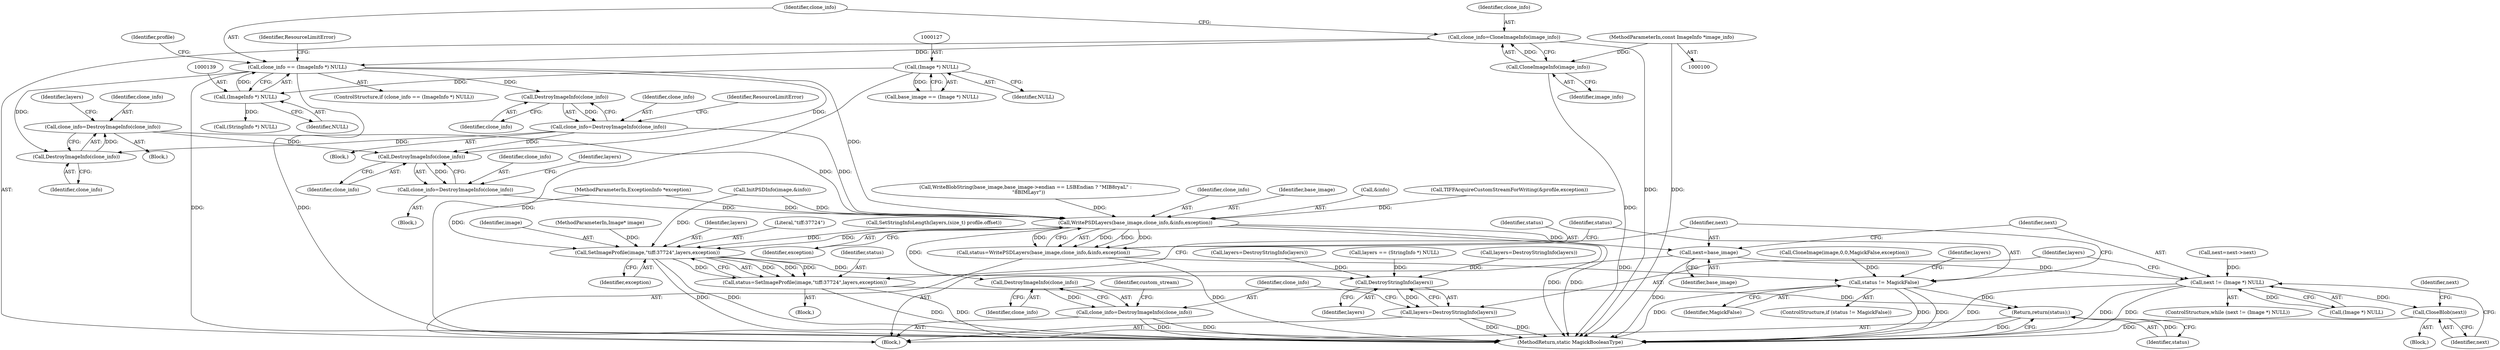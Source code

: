 digraph "0_ImageMagick_256825d4eb33dc301496710d15cf5a7ae924088b@pointer" {
"1000213" [label="(Call,clone_info=DestroyImageInfo(clone_info))"];
"1000215" [label="(Call,DestroyImageInfo(clone_info))"];
"1000136" [label="(Call,clone_info == (ImageInfo *) NULL)"];
"1000131" [label="(Call,clone_info=CloneImageInfo(image_info))"];
"1000133" [label="(Call,CloneImageInfo(image_info))"];
"1000102" [label="(MethodParameterIn,const ImageInfo *image_info)"];
"1000138" [label="(Call,(ImageInfo *) NULL)"];
"1000126" [label="(Call,(Image *) NULL)"];
"1000174" [label="(Call,clone_info=DestroyImageInfo(clone_info))"];
"1000176" [label="(Call,DestroyImageInfo(clone_info))"];
"1000246" [label="(Call,DestroyImageInfo(clone_info))"];
"1000244" [label="(Call,clone_info=DestroyImageInfo(clone_info))"];
"1000314" [label="(Call,WritePSDLayers(base_image,clone_info,&info,exception))"];
"1000312" [label="(Call,status=WritePSDLayers(base_image,clone_info,&info,exception))"];
"1000321" [label="(Call,status != MagickFalse)"];
"1000368" [label="(Return,return(status);)"];
"1000334" [label="(Call,SetImageProfile(image,\"tiff:37724\",layers,exception))"];
"1000332" [label="(Call,status=SetImageProfile(image,\"tiff:37724\",layers,exception))"];
"1000358" [label="(Call,DestroyStringInfo(layers))"];
"1000356" [label="(Call,layers=DestroyStringInfo(layers))"];
"1000339" [label="(Call,next=base_image)"];
"1000343" [label="(Call,next != (Image *) NULL)"];
"1000349" [label="(Call,CloseBlob(next))"];
"1000362" [label="(Call,DestroyImageInfo(clone_info))"];
"1000360" [label="(Call,clone_info=DestroyImageInfo(clone_info))"];
"1000126" [label="(Call,(Image *) NULL)"];
"1000342" [label="(ControlStructure,while (next != (Image *) NULL))"];
"1000131" [label="(Call,clone_info=CloneImageInfo(image_info))"];
"1000360" [label="(Call,clone_info=DestroyImageInfo(clone_info))"];
"1000340" [label="(Identifier,next)"];
"1000239" [label="(Block,)"];
"1000166" [label="(Call,(StringInfo *) NULL)"];
"1000362" [label="(Call,DestroyImageInfo(clone_info))"];
"1000176" [label="(Call,DestroyImageInfo(clone_info))"];
"1000314" [label="(Call,WritePSDLayers(base_image,clone_info,&info,exception))"];
"1000218" [label="(Identifier,layers)"];
"1000138" [label="(Call,(ImageInfo *) NULL)"];
"1000358" [label="(Call,DestroyStringInfo(layers))"];
"1000323" [label="(Identifier,MagickFalse)"];
"1000134" [label="(Identifier,image_info)"];
"1000359" [label="(Identifier,layers)"];
"1000302" [label="(Call,WriteBlobString(base_image,base_image->endian == LSBEndian ? \"MIB8ryaL\" :\n    \"8BIMLayr\"))"];
"1000337" [label="(Identifier,layers)"];
"1000287" [label="(Call,InitPSDInfo(image,&info))"];
"1000343" [label="(Call,next != (Image *) NULL)"];
"1000334" [label="(Call,SetImageProfile(image,\"tiff:37724\",layers,exception))"];
"1000336" [label="(Literal,\"tiff:37724\")"];
"1000244" [label="(Call,clone_info=DestroyImageInfo(clone_info))"];
"1000321" [label="(Call,status != MagickFalse)"];
"1000325" [label="(Call,SetStringInfoLength(layers,(size_t) profile.offset))"];
"1000217" [label="(Call,layers=DestroyStringInfo(layers))"];
"1000177" [label="(Identifier,clone_info)"];
"1000213" [label="(Call,clone_info=DestroyImageInfo(clone_info))"];
"1000349" [label="(Call,CloseBlob(next))"];
"1000332" [label="(Call,status=SetImageProfile(image,\"tiff:37724\",layers,exception))"];
"1000313" [label="(Identifier,status)"];
"1000316" [label="(Identifier,clone_info)"];
"1000169" [label="(Block,)"];
"1000216" [label="(Identifier,clone_info)"];
"1000351" [label="(Call,next=next->next)"];
"1000369" [label="(Identifier,status)"];
"1000247" [label="(Identifier,clone_info)"];
"1000335" [label="(Identifier,image)"];
"1000348" [label="(Block,)"];
"1000175" [label="(Identifier,clone_info)"];
"1000142" [label="(Identifier,ResourceLimitError)"];
"1000322" [label="(Identifier,status)"];
"1000245" [label="(Identifier,clone_info)"];
"1000135" [label="(ControlStructure,if (clone_info == (ImageInfo *) NULL))"];
"1000370" [label="(MethodReturn,static MagickBooleanType)"];
"1000248" [label="(Call,layers=DestroyStringInfo(layers))"];
"1000350" [label="(Identifier,next)"];
"1000174" [label="(Call,clone_info=DestroyImageInfo(clone_info))"];
"1000315" [label="(Identifier,base_image)"];
"1000344" [label="(Identifier,next)"];
"1000246" [label="(Call,DestroyImageInfo(clone_info))"];
"1000128" [label="(Identifier,NULL)"];
"1000179" [label="(Identifier,ResourceLimitError)"];
"1000149" [label="(Identifier,profile)"];
"1000341" [label="(Identifier,base_image)"];
"1000339" [label="(Call,next=base_image)"];
"1000333" [label="(Identifier,status)"];
"1000317" [label="(Call,&info)"];
"1000319" [label="(Identifier,exception)"];
"1000368" [label="(Return,return(status);)"];
"1000312" [label="(Call,status=WritePSDLayers(base_image,clone_info,&info,exception))"];
"1000324" [label="(Block,)"];
"1000101" [label="(MethodParameterIn,Image* image)"];
"1000140" [label="(Identifier,NULL)"];
"1000345" [label="(Call,(Image *) NULL)"];
"1000198" [label="(Call,TIFFAcquireCustomStreamForWriting(&profile,exception))"];
"1000215" [label="(Call,DestroyImageInfo(clone_info))"];
"1000104" [label="(MethodParameterIn,ExceptionInfo *exception)"];
"1000249" [label="(Identifier,layers)"];
"1000352" [label="(Identifier,next)"];
"1000363" [label="(Identifier,clone_info)"];
"1000357" [label="(Identifier,layers)"];
"1000356" [label="(Call,layers=DestroyStringInfo(layers))"];
"1000124" [label="(Call,base_image == (Image *) NULL)"];
"1000365" [label="(Identifier,custom_stream)"];
"1000136" [label="(Call,clone_info == (ImageInfo *) NULL)"];
"1000164" [label="(Call,layers == (StringInfo *) NULL)"];
"1000338" [label="(Identifier,exception)"];
"1000208" [label="(Block,)"];
"1000137" [label="(Identifier,clone_info)"];
"1000132" [label="(Identifier,clone_info)"];
"1000214" [label="(Identifier,clone_info)"];
"1000102" [label="(MethodParameterIn,const ImageInfo *image_info)"];
"1000320" [label="(ControlStructure,if (status != MagickFalse))"];
"1000133" [label="(Call,CloneImageInfo(image_info))"];
"1000105" [label="(Block,)"];
"1000117" [label="(Call,CloneImage(image,0,0,MagickFalse,exception))"];
"1000361" [label="(Identifier,clone_info)"];
"1000326" [label="(Identifier,layers)"];
"1000213" -> "1000208"  [label="AST: "];
"1000213" -> "1000215"  [label="CFG: "];
"1000214" -> "1000213"  [label="AST: "];
"1000215" -> "1000213"  [label="AST: "];
"1000218" -> "1000213"  [label="CFG: "];
"1000215" -> "1000213"  [label="DDG: "];
"1000213" -> "1000246"  [label="DDG: "];
"1000213" -> "1000314"  [label="DDG: "];
"1000215" -> "1000216"  [label="CFG: "];
"1000216" -> "1000215"  [label="AST: "];
"1000136" -> "1000215"  [label="DDG: "];
"1000174" -> "1000215"  [label="DDG: "];
"1000136" -> "1000135"  [label="AST: "];
"1000136" -> "1000138"  [label="CFG: "];
"1000137" -> "1000136"  [label="AST: "];
"1000138" -> "1000136"  [label="AST: "];
"1000142" -> "1000136"  [label="CFG: "];
"1000149" -> "1000136"  [label="CFG: "];
"1000136" -> "1000370"  [label="DDG: "];
"1000136" -> "1000370"  [label="DDG: "];
"1000131" -> "1000136"  [label="DDG: "];
"1000138" -> "1000136"  [label="DDG: "];
"1000136" -> "1000176"  [label="DDG: "];
"1000136" -> "1000246"  [label="DDG: "];
"1000136" -> "1000314"  [label="DDG: "];
"1000131" -> "1000105"  [label="AST: "];
"1000131" -> "1000133"  [label="CFG: "];
"1000132" -> "1000131"  [label="AST: "];
"1000133" -> "1000131"  [label="AST: "];
"1000137" -> "1000131"  [label="CFG: "];
"1000131" -> "1000370"  [label="DDG: "];
"1000133" -> "1000131"  [label="DDG: "];
"1000133" -> "1000134"  [label="CFG: "];
"1000134" -> "1000133"  [label="AST: "];
"1000133" -> "1000370"  [label="DDG: "];
"1000102" -> "1000133"  [label="DDG: "];
"1000102" -> "1000100"  [label="AST: "];
"1000102" -> "1000370"  [label="DDG: "];
"1000138" -> "1000140"  [label="CFG: "];
"1000139" -> "1000138"  [label="AST: "];
"1000140" -> "1000138"  [label="AST: "];
"1000126" -> "1000138"  [label="DDG: "];
"1000138" -> "1000166"  [label="DDG: "];
"1000126" -> "1000124"  [label="AST: "];
"1000126" -> "1000128"  [label="CFG: "];
"1000127" -> "1000126"  [label="AST: "];
"1000128" -> "1000126"  [label="AST: "];
"1000124" -> "1000126"  [label="CFG: "];
"1000126" -> "1000370"  [label="DDG: "];
"1000126" -> "1000124"  [label="DDG: "];
"1000174" -> "1000169"  [label="AST: "];
"1000174" -> "1000176"  [label="CFG: "];
"1000175" -> "1000174"  [label="AST: "];
"1000176" -> "1000174"  [label="AST: "];
"1000179" -> "1000174"  [label="CFG: "];
"1000176" -> "1000174"  [label="DDG: "];
"1000174" -> "1000246"  [label="DDG: "];
"1000174" -> "1000314"  [label="DDG: "];
"1000176" -> "1000177"  [label="CFG: "];
"1000177" -> "1000176"  [label="AST: "];
"1000246" -> "1000244"  [label="AST: "];
"1000246" -> "1000247"  [label="CFG: "];
"1000247" -> "1000246"  [label="AST: "];
"1000244" -> "1000246"  [label="CFG: "];
"1000246" -> "1000244"  [label="DDG: "];
"1000244" -> "1000239"  [label="AST: "];
"1000245" -> "1000244"  [label="AST: "];
"1000249" -> "1000244"  [label="CFG: "];
"1000244" -> "1000314"  [label="DDG: "];
"1000314" -> "1000312"  [label="AST: "];
"1000314" -> "1000319"  [label="CFG: "];
"1000315" -> "1000314"  [label="AST: "];
"1000316" -> "1000314"  [label="AST: "];
"1000317" -> "1000314"  [label="AST: "];
"1000319" -> "1000314"  [label="AST: "];
"1000312" -> "1000314"  [label="CFG: "];
"1000314" -> "1000370"  [label="DDG: "];
"1000314" -> "1000370"  [label="DDG: "];
"1000314" -> "1000312"  [label="DDG: "];
"1000314" -> "1000312"  [label="DDG: "];
"1000314" -> "1000312"  [label="DDG: "];
"1000314" -> "1000312"  [label="DDG: "];
"1000302" -> "1000314"  [label="DDG: "];
"1000287" -> "1000314"  [label="DDG: "];
"1000198" -> "1000314"  [label="DDG: "];
"1000104" -> "1000314"  [label="DDG: "];
"1000314" -> "1000334"  [label="DDG: "];
"1000314" -> "1000339"  [label="DDG: "];
"1000314" -> "1000362"  [label="DDG: "];
"1000312" -> "1000105"  [label="AST: "];
"1000313" -> "1000312"  [label="AST: "];
"1000322" -> "1000312"  [label="CFG: "];
"1000312" -> "1000370"  [label="DDG: "];
"1000312" -> "1000321"  [label="DDG: "];
"1000321" -> "1000320"  [label="AST: "];
"1000321" -> "1000323"  [label="CFG: "];
"1000322" -> "1000321"  [label="AST: "];
"1000323" -> "1000321"  [label="AST: "];
"1000326" -> "1000321"  [label="CFG: "];
"1000340" -> "1000321"  [label="CFG: "];
"1000321" -> "1000370"  [label="DDG: "];
"1000321" -> "1000370"  [label="DDG: "];
"1000321" -> "1000370"  [label="DDG: "];
"1000117" -> "1000321"  [label="DDG: "];
"1000321" -> "1000368"  [label="DDG: "];
"1000368" -> "1000105"  [label="AST: "];
"1000368" -> "1000369"  [label="CFG: "];
"1000369" -> "1000368"  [label="AST: "];
"1000370" -> "1000368"  [label="CFG: "];
"1000368" -> "1000370"  [label="DDG: "];
"1000369" -> "1000368"  [label="DDG: "];
"1000332" -> "1000368"  [label="DDG: "];
"1000334" -> "1000332"  [label="AST: "];
"1000334" -> "1000338"  [label="CFG: "];
"1000335" -> "1000334"  [label="AST: "];
"1000336" -> "1000334"  [label="AST: "];
"1000337" -> "1000334"  [label="AST: "];
"1000338" -> "1000334"  [label="AST: "];
"1000332" -> "1000334"  [label="CFG: "];
"1000334" -> "1000370"  [label="DDG: "];
"1000334" -> "1000370"  [label="DDG: "];
"1000334" -> "1000332"  [label="DDG: "];
"1000334" -> "1000332"  [label="DDG: "];
"1000334" -> "1000332"  [label="DDG: "];
"1000334" -> "1000332"  [label="DDG: "];
"1000287" -> "1000334"  [label="DDG: "];
"1000101" -> "1000334"  [label="DDG: "];
"1000325" -> "1000334"  [label="DDG: "];
"1000104" -> "1000334"  [label="DDG: "];
"1000334" -> "1000358"  [label="DDG: "];
"1000332" -> "1000324"  [label="AST: "];
"1000333" -> "1000332"  [label="AST: "];
"1000340" -> "1000332"  [label="CFG: "];
"1000332" -> "1000370"  [label="DDG: "];
"1000332" -> "1000370"  [label="DDG: "];
"1000358" -> "1000356"  [label="AST: "];
"1000358" -> "1000359"  [label="CFG: "];
"1000359" -> "1000358"  [label="AST: "];
"1000356" -> "1000358"  [label="CFG: "];
"1000358" -> "1000356"  [label="DDG: "];
"1000217" -> "1000358"  [label="DDG: "];
"1000248" -> "1000358"  [label="DDG: "];
"1000164" -> "1000358"  [label="DDG: "];
"1000356" -> "1000105"  [label="AST: "];
"1000357" -> "1000356"  [label="AST: "];
"1000361" -> "1000356"  [label="CFG: "];
"1000356" -> "1000370"  [label="DDG: "];
"1000356" -> "1000370"  [label="DDG: "];
"1000339" -> "1000105"  [label="AST: "];
"1000339" -> "1000341"  [label="CFG: "];
"1000340" -> "1000339"  [label="AST: "];
"1000341" -> "1000339"  [label="AST: "];
"1000344" -> "1000339"  [label="CFG: "];
"1000339" -> "1000370"  [label="DDG: "];
"1000339" -> "1000343"  [label="DDG: "];
"1000343" -> "1000342"  [label="AST: "];
"1000343" -> "1000345"  [label="CFG: "];
"1000344" -> "1000343"  [label="AST: "];
"1000345" -> "1000343"  [label="AST: "];
"1000350" -> "1000343"  [label="CFG: "];
"1000357" -> "1000343"  [label="CFG: "];
"1000343" -> "1000370"  [label="DDG: "];
"1000343" -> "1000370"  [label="DDG: "];
"1000343" -> "1000370"  [label="DDG: "];
"1000351" -> "1000343"  [label="DDG: "];
"1000345" -> "1000343"  [label="DDG: "];
"1000343" -> "1000349"  [label="DDG: "];
"1000349" -> "1000348"  [label="AST: "];
"1000349" -> "1000350"  [label="CFG: "];
"1000350" -> "1000349"  [label="AST: "];
"1000352" -> "1000349"  [label="CFG: "];
"1000349" -> "1000370"  [label="DDG: "];
"1000362" -> "1000360"  [label="AST: "];
"1000362" -> "1000363"  [label="CFG: "];
"1000363" -> "1000362"  [label="AST: "];
"1000360" -> "1000362"  [label="CFG: "];
"1000362" -> "1000360"  [label="DDG: "];
"1000360" -> "1000105"  [label="AST: "];
"1000361" -> "1000360"  [label="AST: "];
"1000365" -> "1000360"  [label="CFG: "];
"1000360" -> "1000370"  [label="DDG: "];
"1000360" -> "1000370"  [label="DDG: "];
}
